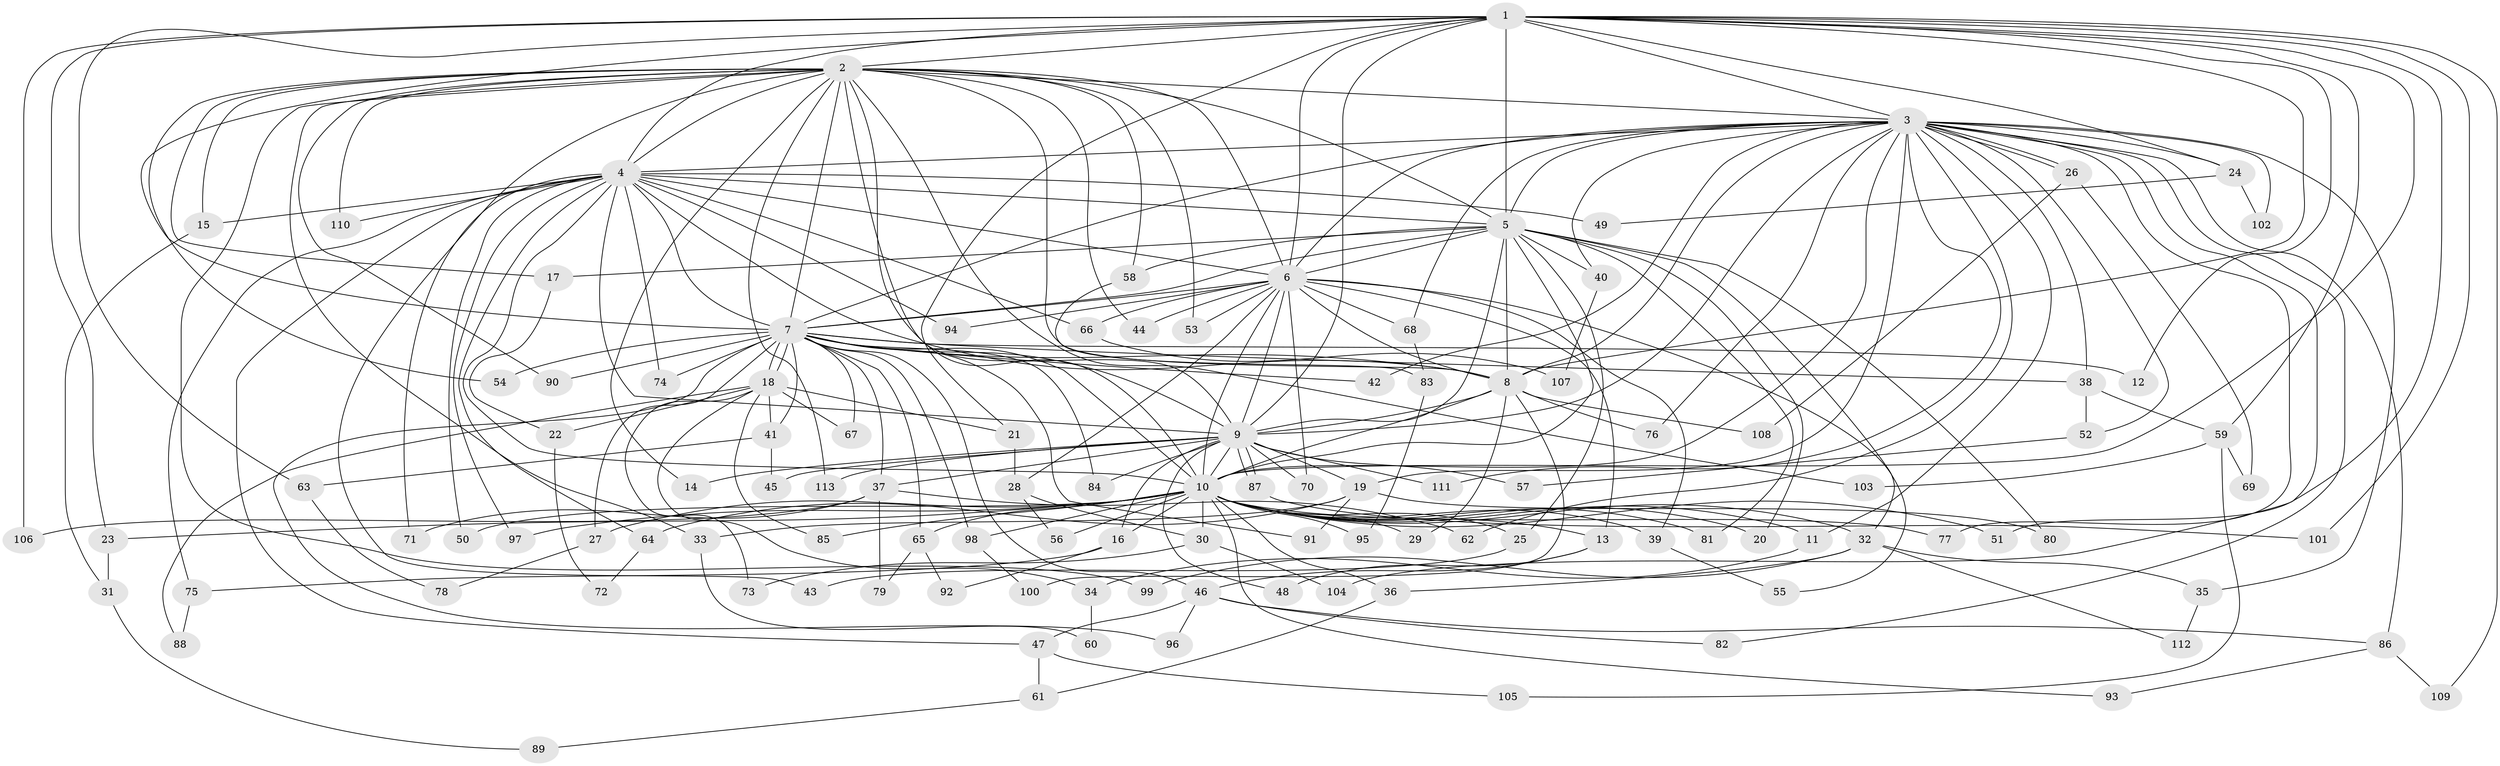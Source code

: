 // coarse degree distribution, {15: 0.02702702702702703, 13: 0.10810810810810811, 20: 0.02702702702702703, 16: 0.08108108108108109, 12: 0.02702702702702703, 11: 0.02702702702702703, 5: 0.13513513513513514, 6: 0.05405405405405406, 3: 0.24324324324324326, 4: 0.13513513513513514, 2: 0.10810810810810811, 10: 0.02702702702702703}
// Generated by graph-tools (version 1.1) at 2025/49/03/04/25 22:49:32]
// undirected, 113 vertices, 251 edges
graph export_dot {
  node [color=gray90,style=filled];
  1;
  2;
  3;
  4;
  5;
  6;
  7;
  8;
  9;
  10;
  11;
  12;
  13;
  14;
  15;
  16;
  17;
  18;
  19;
  20;
  21;
  22;
  23;
  24;
  25;
  26;
  27;
  28;
  29;
  30;
  31;
  32;
  33;
  34;
  35;
  36;
  37;
  38;
  39;
  40;
  41;
  42;
  43;
  44;
  45;
  46;
  47;
  48;
  49;
  50;
  51;
  52;
  53;
  54;
  55;
  56;
  57;
  58;
  59;
  60;
  61;
  62;
  63;
  64;
  65;
  66;
  67;
  68;
  69;
  70;
  71;
  72;
  73;
  74;
  75;
  76;
  77;
  78;
  79;
  80;
  81;
  82;
  83;
  84;
  85;
  86;
  87;
  88;
  89;
  90;
  91;
  92;
  93;
  94;
  95;
  96;
  97;
  98;
  99;
  100;
  101;
  102;
  103;
  104;
  105;
  106;
  107;
  108;
  109;
  110;
  111;
  112;
  113;
  1 -- 2;
  1 -- 3;
  1 -- 4;
  1 -- 5;
  1 -- 6;
  1 -- 7;
  1 -- 8;
  1 -- 9;
  1 -- 10;
  1 -- 12;
  1 -- 21;
  1 -- 23;
  1 -- 24;
  1 -- 51;
  1 -- 59;
  1 -- 63;
  1 -- 101;
  1 -- 106;
  1 -- 109;
  2 -- 3;
  2 -- 4;
  2 -- 5;
  2 -- 6;
  2 -- 7;
  2 -- 8;
  2 -- 9;
  2 -- 10;
  2 -- 14;
  2 -- 15;
  2 -- 17;
  2 -- 33;
  2 -- 43;
  2 -- 44;
  2 -- 53;
  2 -- 54;
  2 -- 58;
  2 -- 90;
  2 -- 99;
  2 -- 103;
  2 -- 110;
  2 -- 113;
  3 -- 4;
  3 -- 5;
  3 -- 6;
  3 -- 7;
  3 -- 8;
  3 -- 9;
  3 -- 10;
  3 -- 11;
  3 -- 19;
  3 -- 24;
  3 -- 26;
  3 -- 26;
  3 -- 35;
  3 -- 38;
  3 -- 40;
  3 -- 42;
  3 -- 52;
  3 -- 62;
  3 -- 68;
  3 -- 76;
  3 -- 77;
  3 -- 82;
  3 -- 86;
  3 -- 102;
  3 -- 104;
  3 -- 111;
  4 -- 5;
  4 -- 6;
  4 -- 7;
  4 -- 8;
  4 -- 9;
  4 -- 10;
  4 -- 15;
  4 -- 47;
  4 -- 49;
  4 -- 50;
  4 -- 64;
  4 -- 66;
  4 -- 71;
  4 -- 74;
  4 -- 75;
  4 -- 94;
  4 -- 97;
  4 -- 110;
  5 -- 6;
  5 -- 7;
  5 -- 8;
  5 -- 9;
  5 -- 10;
  5 -- 17;
  5 -- 20;
  5 -- 25;
  5 -- 32;
  5 -- 40;
  5 -- 58;
  5 -- 80;
  5 -- 81;
  6 -- 7;
  6 -- 8;
  6 -- 9;
  6 -- 10;
  6 -- 13;
  6 -- 28;
  6 -- 39;
  6 -- 44;
  6 -- 53;
  6 -- 55;
  6 -- 66;
  6 -- 68;
  6 -- 70;
  6 -- 94;
  7 -- 8;
  7 -- 9;
  7 -- 10;
  7 -- 12;
  7 -- 18;
  7 -- 18;
  7 -- 27;
  7 -- 37;
  7 -- 38;
  7 -- 41;
  7 -- 42;
  7 -- 46;
  7 -- 54;
  7 -- 65;
  7 -- 67;
  7 -- 74;
  7 -- 84;
  7 -- 90;
  7 -- 91;
  7 -- 96;
  7 -- 98;
  8 -- 9;
  8 -- 10;
  8 -- 29;
  8 -- 76;
  8 -- 100;
  8 -- 108;
  9 -- 10;
  9 -- 14;
  9 -- 16;
  9 -- 19;
  9 -- 37;
  9 -- 45;
  9 -- 48;
  9 -- 57;
  9 -- 70;
  9 -- 84;
  9 -- 87;
  9 -- 87;
  9 -- 111;
  9 -- 113;
  10 -- 11;
  10 -- 13;
  10 -- 16;
  10 -- 20;
  10 -- 23;
  10 -- 25;
  10 -- 27;
  10 -- 29;
  10 -- 30;
  10 -- 32;
  10 -- 36;
  10 -- 39;
  10 -- 50;
  10 -- 51;
  10 -- 56;
  10 -- 65;
  10 -- 77;
  10 -- 81;
  10 -- 85;
  10 -- 93;
  10 -- 95;
  10 -- 97;
  10 -- 98;
  11 -- 34;
  13 -- 46;
  13 -- 48;
  15 -- 31;
  16 -- 75;
  16 -- 92;
  17 -- 22;
  18 -- 21;
  18 -- 22;
  18 -- 34;
  18 -- 41;
  18 -- 67;
  18 -- 73;
  18 -- 85;
  18 -- 88;
  19 -- 33;
  19 -- 64;
  19 -- 80;
  19 -- 91;
  21 -- 28;
  22 -- 72;
  23 -- 31;
  24 -- 49;
  24 -- 102;
  25 -- 43;
  26 -- 69;
  26 -- 108;
  27 -- 78;
  28 -- 30;
  28 -- 56;
  30 -- 73;
  30 -- 104;
  31 -- 89;
  32 -- 35;
  32 -- 36;
  32 -- 99;
  32 -- 112;
  33 -- 60;
  34 -- 60;
  35 -- 112;
  36 -- 61;
  37 -- 62;
  37 -- 71;
  37 -- 79;
  37 -- 106;
  38 -- 52;
  38 -- 59;
  39 -- 55;
  40 -- 107;
  41 -- 45;
  41 -- 63;
  46 -- 47;
  46 -- 82;
  46 -- 86;
  46 -- 96;
  47 -- 61;
  47 -- 105;
  52 -- 57;
  58 -- 83;
  59 -- 69;
  59 -- 103;
  59 -- 105;
  61 -- 89;
  63 -- 78;
  64 -- 72;
  65 -- 79;
  65 -- 92;
  66 -- 107;
  68 -- 83;
  75 -- 88;
  83 -- 95;
  86 -- 93;
  86 -- 109;
  87 -- 101;
  98 -- 100;
}
